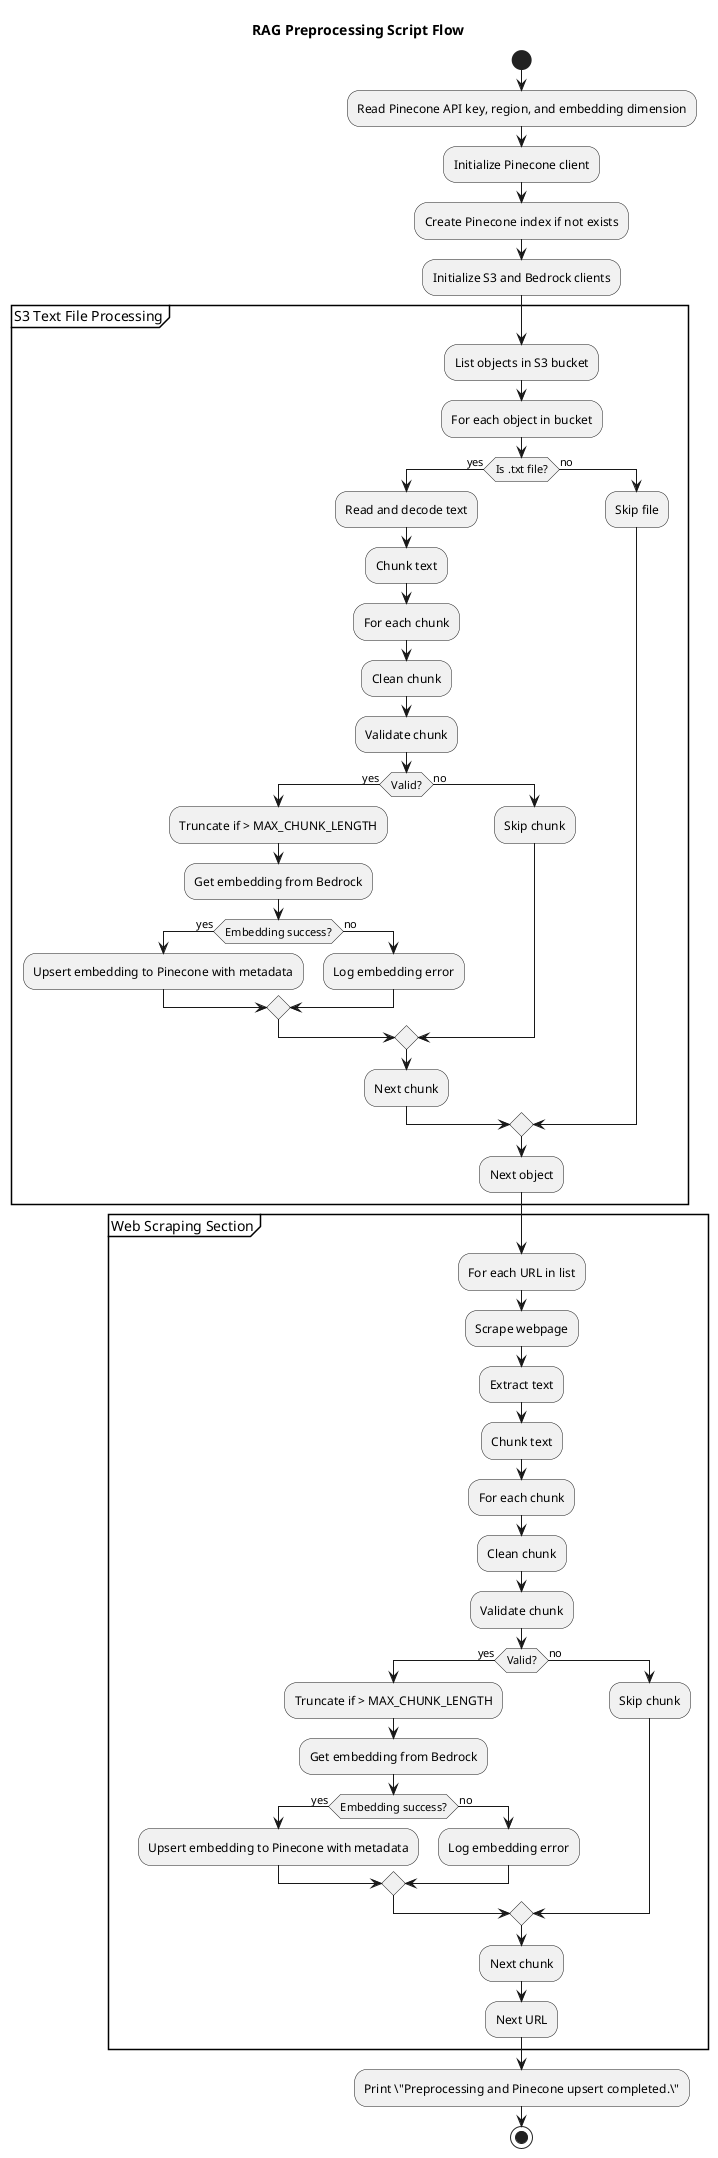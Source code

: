@startuml PreprocessingScript
title RAG Preprocessing Script Flow

start

:Read Pinecone API key, region, and embedding dimension;
:Initialize Pinecone client;
:Create Pinecone index if not exists;
:Initialize S3 and Bedrock clients;

partition "S3 Text File Processing" {
    :List objects in S3 bucket;
    :For each object in bucket;
    if (Is .txt file?) then (yes)
        :Read and decode text;
        :Chunk text;
        :For each chunk;
            :Clean chunk;
            :Validate chunk;
            if (Valid?) then (yes)
                :Truncate if > MAX_CHUNK_LENGTH;
                :Get embedding from Bedrock;
                if (Embedding success?) then (yes)
                    :Upsert embedding to Pinecone with metadata;
                else (no)
                    :Log embedding error;
                endif
            else (no)
                :Skip chunk;
            endif
        :Next chunk;
    else (no)
        :Skip file;
    endif
    :Next object;
}

partition "Web Scraping Section" {
    :For each URL in list;
        :Scrape webpage;
        :Extract text;
        :Chunk text;
        :For each chunk;
            :Clean chunk;
            :Validate chunk;
            if (Valid?) then (yes)
                :Truncate if > MAX_CHUNK_LENGTH;
                :Get embedding from Bedrock;
                if (Embedding success?) then (yes)
                    :Upsert embedding to Pinecone with metadata;
                else (no)
                    :Log embedding error;
                endif
            else (no)
                :Skip chunk;
            endif
        :Next chunk;
    :Next URL;
}

:Print \"Preprocessing and Pinecone upsert completed.\";
stop
@enduml